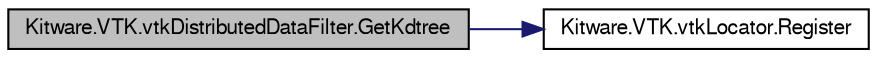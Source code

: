 digraph G
{
  bgcolor="transparent";
  edge [fontname="FreeSans",fontsize="10",labelfontname="FreeSans",labelfontsize="10"];
  node [fontname="FreeSans",fontsize="10",shape=record];
  rankdir="LR";
  Node1 [label="Kitware.VTK.vtkDistributedDataFilter.GetKdtree",height=0.2,width=0.4,color="black", fillcolor="grey75", style="filled" fontcolor="black"];
  Node1 -> Node2 [color="midnightblue",fontsize="10",style="solid",fontname="FreeSans"];
  Node2 [label="Kitware.VTK.vtkLocator.Register",height=0.2,width=0.4,color="black",URL="$class_kitware_1_1_v_t_k_1_1vtk_locator.html#a1d41d3cf6ba54b28db929828a193b3ac",tooltip="Handle the PointSet &lt;-&gt; Locator loop."];
}

